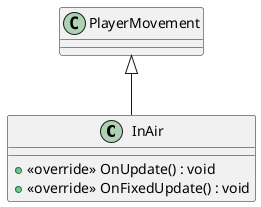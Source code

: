 @startuml
class InAir {
    + <<override>> OnUpdate() : void
    + <<override>> OnFixedUpdate() : void
}
PlayerMovement <|-- InAir
@enduml
